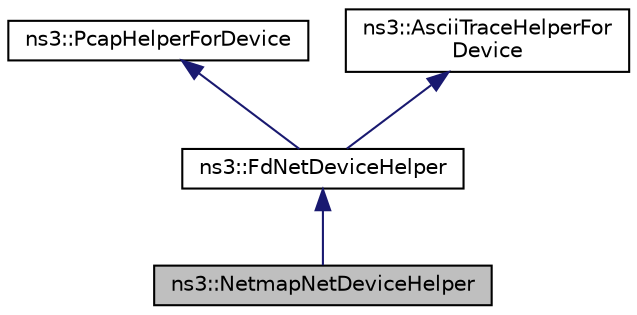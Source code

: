 digraph "ns3::NetmapNetDeviceHelper"
{
 // LATEX_PDF_SIZE
  edge [fontname="Helvetica",fontsize="10",labelfontname="Helvetica",labelfontsize="10"];
  node [fontname="Helvetica",fontsize="10",shape=record];
  Node1 [label="ns3::NetmapNetDeviceHelper",height=0.2,width=0.4,color="black", fillcolor="grey75", style="filled", fontcolor="black",tooltip="build a set of FdNetDevice objects attached to a physical network interface"];
  Node2 -> Node1 [dir="back",color="midnightblue",fontsize="10",style="solid",fontname="Helvetica"];
  Node2 [label="ns3::FdNetDeviceHelper",height=0.2,width=0.4,color="black", fillcolor="white", style="filled",URL="$classns3_1_1_fd_net_device_helper.html",tooltip="build a set of FdNetDevice objects Normally we eschew multiple inheritance, however,..."];
  Node3 -> Node2 [dir="back",color="midnightblue",fontsize="10",style="solid",fontname="Helvetica"];
  Node3 [label="ns3::PcapHelperForDevice",height=0.2,width=0.4,color="black", fillcolor="white", style="filled",URL="$classns3_1_1_pcap_helper_for_device.html",tooltip="Base class providing common user-level pcap operations for helpers representing net devices."];
  Node4 -> Node2 [dir="back",color="midnightblue",fontsize="10",style="solid",fontname="Helvetica"];
  Node4 [label="ns3::AsciiTraceHelperFor\lDevice",height=0.2,width=0.4,color="black", fillcolor="white", style="filled",URL="$classns3_1_1_ascii_trace_helper_for_device.html",tooltip="Base class providing common user-level ascii trace operations for helpers representing net devices."];
}
